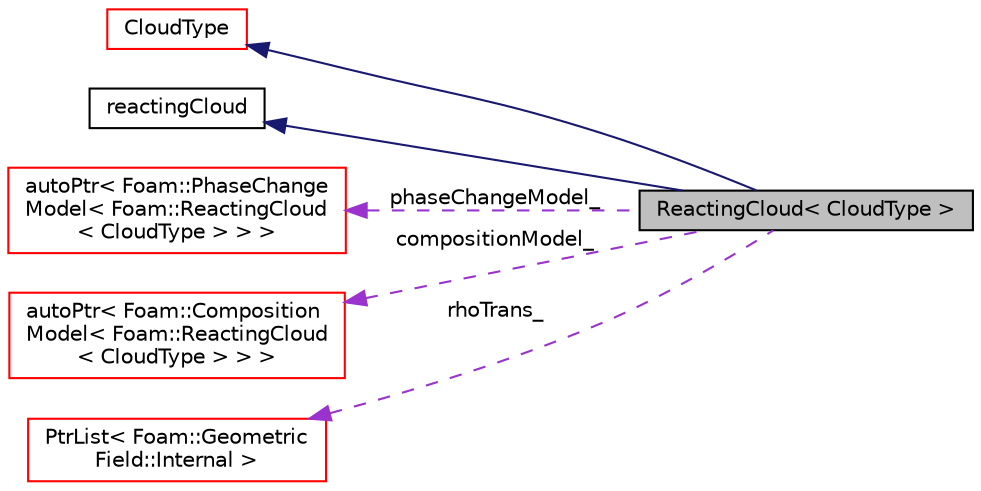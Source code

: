 digraph "ReactingCloud&lt; CloudType &gt;"
{
  bgcolor="transparent";
  edge [fontname="Helvetica",fontsize="10",labelfontname="Helvetica",labelfontsize="10"];
  node [fontname="Helvetica",fontsize="10",shape=record];
  rankdir="LR";
  Node18 [label="ReactingCloud\< CloudType \>",height=0.2,width=0.4,color="black", fillcolor="grey75", style="filled", fontcolor="black"];
  Node19 -> Node18 [dir="back",color="midnightblue",fontsize="10",style="solid",fontname="Helvetica"];
  Node19 [label="CloudType",height=0.2,width=0.4,color="red",URL="$a24813.html",tooltip="Templated base class for dsmc cloud. "];
  Node40 -> Node18 [dir="back",color="midnightblue",fontsize="10",style="solid",fontname="Helvetica"];
  Node40 [label="reactingCloud",height=0.2,width=0.4,color="black",URL="$a24869.html",tooltip="Virtual abstract base class for templated ReactingCloud. "];
  Node41 -> Node18 [dir="back",color="darkorchid3",fontsize="10",style="dashed",label=" phaseChangeModel_" ,fontname="Helvetica"];
  Node41 [label="autoPtr\< Foam::PhaseChange\lModel\< Foam::ReactingCloud\l\< CloudType \> \> \>",height=0.2,width=0.4,color="red",URL="$a27073.html"];
  Node43 -> Node18 [dir="back",color="darkorchid3",fontsize="10",style="dashed",label=" compositionModel_" ,fontname="Helvetica"];
  Node43 [label="autoPtr\< Foam::Composition\lModel\< Foam::ReactingCloud\l\< CloudType \> \> \>",height=0.2,width=0.4,color="red",URL="$a27073.html"];
  Node44 -> Node18 [dir="back",color="darkorchid3",fontsize="10",style="dashed",label=" rhoTrans_" ,fontname="Helvetica"];
  Node44 [label="PtrList\< Foam::Geometric\lField::Internal \>",height=0.2,width=0.4,color="red",URL="$a27029.html"];
}
